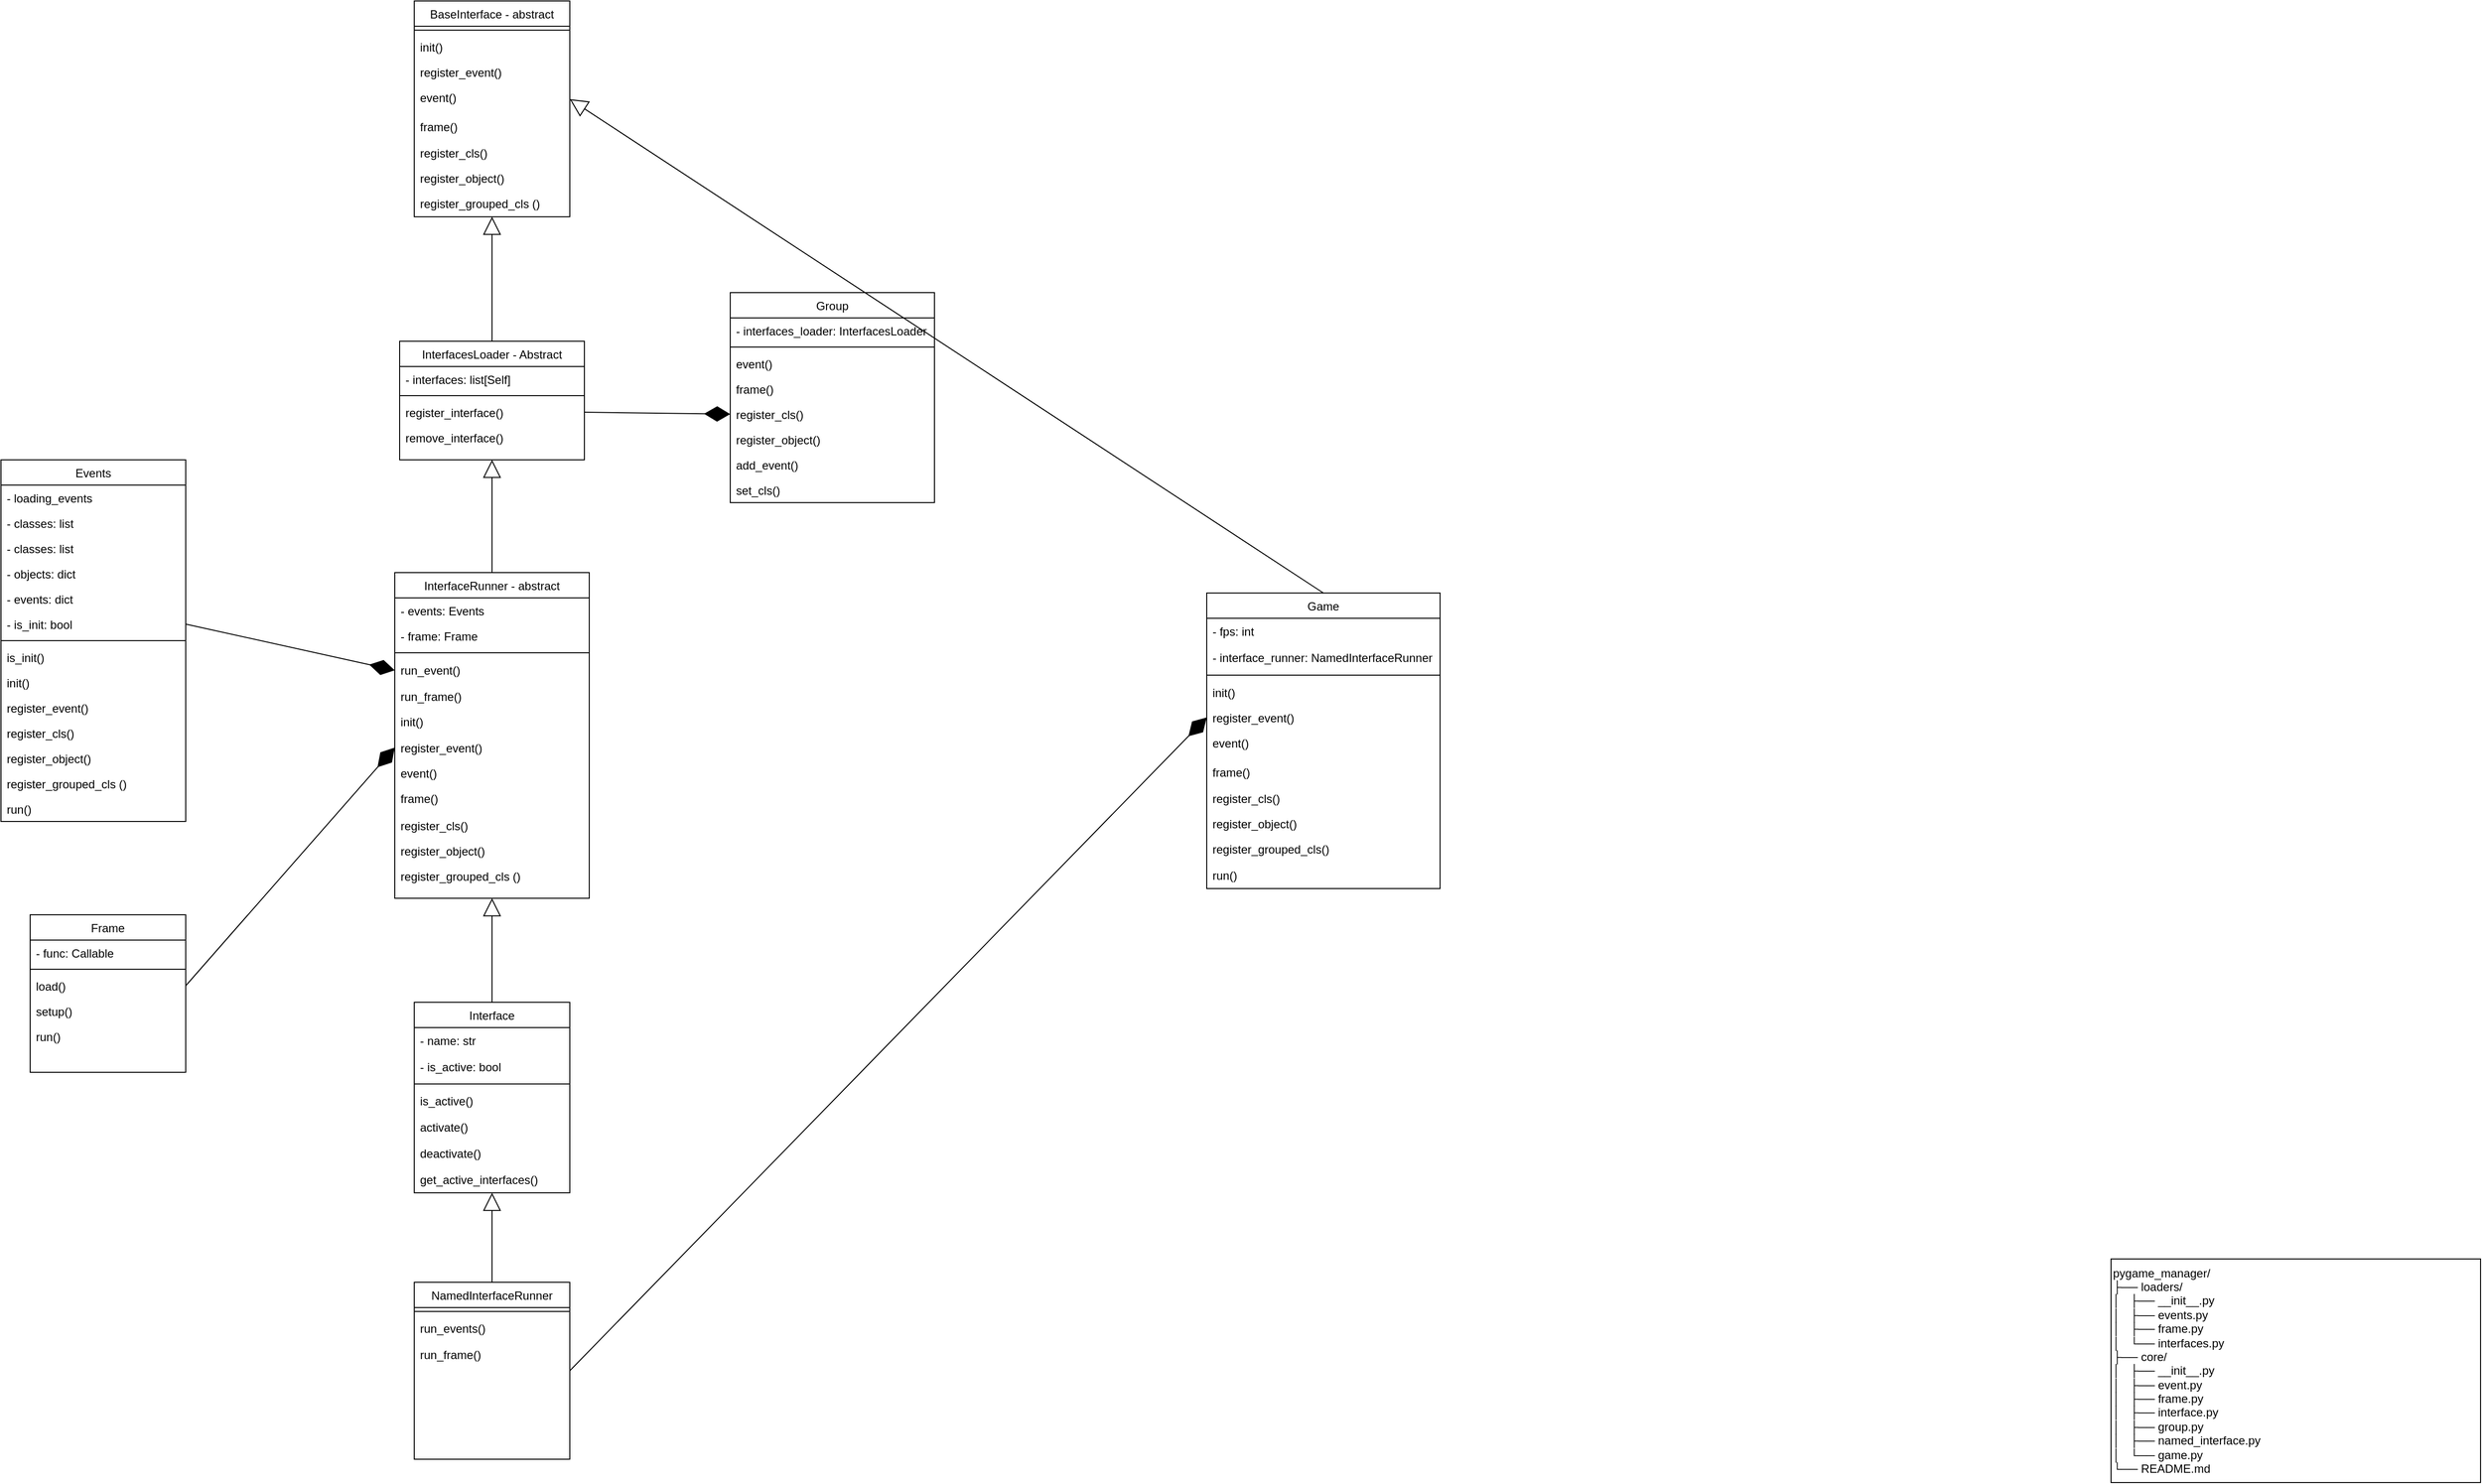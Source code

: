 <mxfile version="26.0.16">
  <diagram id="C5RBs43oDa-KdzZeNtuy" name="Page-1">
    <mxGraphModel dx="1222" dy="1951" grid="1" gridSize="10" guides="1" tooltips="1" connect="1" arrows="1" fold="1" page="1" pageScale="1" pageWidth="827" pageHeight="1169" math="0" shadow="0">
      <root>
        <mxCell id="WIyWlLk6GJQsqaUBKTNV-0" />
        <mxCell id="WIyWlLk6GJQsqaUBKTNV-1" parent="WIyWlLk6GJQsqaUBKTNV-0" />
        <mxCell id="MnHgNe1KUJ_qipHJh511-44" value="Game" style="swimlane;fontStyle=0;align=center;verticalAlign=top;childLayout=stackLayout;horizontal=1;startSize=26;horizontalStack=0;resizeParent=1;resizeLast=0;collapsible=1;marginBottom=0;rounded=0;shadow=0;strokeWidth=1;" parent="WIyWlLk6GJQsqaUBKTNV-1" vertex="1">
          <mxGeometry x="2270" y="409" width="240" height="304" as="geometry">
            <mxRectangle x="550" y="140" width="160" height="26" as="alternateBounds" />
          </mxGeometry>
        </mxCell>
        <mxCell id="MnHgNe1KUJ_qipHJh511-45" value="- fps: int" style="text;align=left;verticalAlign=top;spacingLeft=4;spacingRight=4;overflow=hidden;rotatable=0;points=[[0,0.5],[1,0.5]];portConstraint=eastwest;rounded=0;shadow=0;html=0;" parent="MnHgNe1KUJ_qipHJh511-44" vertex="1">
          <mxGeometry y="26" width="240" height="27" as="geometry" />
        </mxCell>
        <mxCell id="cccrhHWZmDAbZzbRYxrW-111" value="- interface_runner: NamedInterfaceRunner" style="text;align=left;verticalAlign=top;spacingLeft=4;spacingRight=4;overflow=hidden;rotatable=0;points=[[0,0.5],[1,0.5]];portConstraint=eastwest;rounded=0;shadow=0;html=0;" vertex="1" parent="MnHgNe1KUJ_qipHJh511-44">
          <mxGeometry y="53" width="240" height="27" as="geometry" />
        </mxCell>
        <mxCell id="MnHgNe1KUJ_qipHJh511-48" value="" style="line;html=1;strokeWidth=1;align=left;verticalAlign=middle;spacingTop=-1;spacingLeft=3;spacingRight=3;rotatable=0;labelPosition=right;points=[];portConstraint=eastwest;" parent="MnHgNe1KUJ_qipHJh511-44" vertex="1">
          <mxGeometry y="80" width="240" height="9" as="geometry" />
        </mxCell>
        <mxCell id="cccrhHWZmDAbZzbRYxrW-113" value="init()" style="text;align=left;verticalAlign=top;spacingLeft=4;spacingRight=4;overflow=hidden;rotatable=0;points=[[0,0.5],[1,0.5]];portConstraint=eastwest;" vertex="1" parent="MnHgNe1KUJ_qipHJh511-44">
          <mxGeometry y="89" width="240" height="26" as="geometry" />
        </mxCell>
        <mxCell id="cccrhHWZmDAbZzbRYxrW-114" value="register_event()" style="text;align=left;verticalAlign=top;spacingLeft=4;spacingRight=4;overflow=hidden;rotatable=0;points=[[0,0.5],[1,0.5]];portConstraint=eastwest;" vertex="1" parent="MnHgNe1KUJ_qipHJh511-44">
          <mxGeometry y="115" width="240" height="26" as="geometry" />
        </mxCell>
        <mxCell id="cccrhHWZmDAbZzbRYxrW-115" value="event()&#xa;" style="text;align=left;verticalAlign=top;spacingLeft=4;spacingRight=4;overflow=hidden;rotatable=0;points=[[0,0.5],[1,0.5]];portConstraint=eastwest;" vertex="1" parent="MnHgNe1KUJ_qipHJh511-44">
          <mxGeometry y="141" width="240" height="30" as="geometry" />
        </mxCell>
        <mxCell id="cccrhHWZmDAbZzbRYxrW-116" value="frame()&#xa;" style="text;align=left;verticalAlign=top;spacingLeft=4;spacingRight=4;overflow=hidden;rotatable=0;points=[[0,0.5],[1,0.5]];portConstraint=eastwest;" vertex="1" parent="MnHgNe1KUJ_qipHJh511-44">
          <mxGeometry y="171" width="240" height="27" as="geometry" />
        </mxCell>
        <mxCell id="cccrhHWZmDAbZzbRYxrW-117" value="register_cls()&#xa;" style="text;align=left;verticalAlign=top;spacingLeft=4;spacingRight=4;overflow=hidden;rotatable=0;points=[[0,0.5],[1,0.5]];portConstraint=eastwest;" vertex="1" parent="MnHgNe1KUJ_qipHJh511-44">
          <mxGeometry y="198" width="240" height="26" as="geometry" />
        </mxCell>
        <mxCell id="cccrhHWZmDAbZzbRYxrW-118" value="register_object()" style="text;align=left;verticalAlign=top;spacingLeft=4;spacingRight=4;overflow=hidden;rotatable=0;points=[[0,0.5],[1,0.5]];portConstraint=eastwest;" vertex="1" parent="MnHgNe1KUJ_qipHJh511-44">
          <mxGeometry y="224" width="240" height="26" as="geometry" />
        </mxCell>
        <mxCell id="cccrhHWZmDAbZzbRYxrW-119" value="register_grouped_cls()" style="text;align=left;verticalAlign=top;spacingLeft=4;spacingRight=4;overflow=hidden;rotatable=0;points=[[0,0.5],[1,0.5]];portConstraint=eastwest;" vertex="1" parent="MnHgNe1KUJ_qipHJh511-44">
          <mxGeometry y="250" width="240" height="27" as="geometry" />
        </mxCell>
        <mxCell id="MnHgNe1KUJ_qipHJh511-57" value="run()" style="text;align=left;verticalAlign=top;spacingLeft=4;spacingRight=4;overflow=hidden;rotatable=0;points=[[0,0.5],[1,0.5]];portConstraint=eastwest;rounded=0;shadow=0;html=0;" parent="MnHgNe1KUJ_qipHJh511-44" vertex="1">
          <mxGeometry y="277" width="240" height="27" as="geometry" />
        </mxCell>
        <mxCell id="MnHgNe1KUJ_qipHJh511-67" value="Group" style="swimlane;fontStyle=0;align=center;verticalAlign=top;childLayout=stackLayout;horizontal=1;startSize=26;horizontalStack=0;resizeParent=1;resizeLast=0;collapsible=1;marginBottom=0;rounded=0;shadow=0;strokeWidth=1;" parent="WIyWlLk6GJQsqaUBKTNV-1" vertex="1">
          <mxGeometry x="1780" y="100" width="210" height="216" as="geometry">
            <mxRectangle x="550" y="140" width="160" height="26" as="alternateBounds" />
          </mxGeometry>
        </mxCell>
        <mxCell id="cccrhHWZmDAbZzbRYxrW-123" value="- interfaces_loader: InterfacesLoader" style="text;align=left;verticalAlign=top;spacingLeft=4;spacingRight=4;overflow=hidden;rotatable=0;points=[[0,0.5],[1,0.5]];portConstraint=eastwest;" vertex="1" parent="MnHgNe1KUJ_qipHJh511-67">
          <mxGeometry y="26" width="210" height="26" as="geometry" />
        </mxCell>
        <mxCell id="MnHgNe1KUJ_qipHJh511-70" value="" style="line;html=1;strokeWidth=1;align=left;verticalAlign=middle;spacingTop=-1;spacingLeft=3;spacingRight=3;rotatable=0;labelPosition=right;points=[];portConstraint=eastwest;" parent="MnHgNe1KUJ_qipHJh511-67" vertex="1">
          <mxGeometry y="52" width="210" height="8" as="geometry" />
        </mxCell>
        <mxCell id="MnHgNe1KUJ_qipHJh511-75" value="event()" style="text;align=left;verticalAlign=top;spacingLeft=4;spacingRight=4;overflow=hidden;rotatable=0;points=[[0,0.5],[1,0.5]];portConstraint=eastwest;rounded=0;shadow=0;html=0;" parent="MnHgNe1KUJ_qipHJh511-67" vertex="1">
          <mxGeometry y="60" width="210" height="26" as="geometry" />
        </mxCell>
        <mxCell id="MnHgNe1KUJ_qipHJh511-136" value="frame()&#xa;" style="text;align=left;verticalAlign=top;spacingLeft=4;spacingRight=4;overflow=hidden;rotatable=0;points=[[0,0.5],[1,0.5]];portConstraint=eastwest;" parent="MnHgNe1KUJ_qipHJh511-67" vertex="1">
          <mxGeometry y="86" width="210" height="26" as="geometry" />
        </mxCell>
        <mxCell id="MnHgNe1KUJ_qipHJh511-137" value="register_cls()&#xa;" style="text;align=left;verticalAlign=top;spacingLeft=4;spacingRight=4;overflow=hidden;rotatable=0;points=[[0,0.5],[1,0.5]];portConstraint=eastwest;" parent="MnHgNe1KUJ_qipHJh511-67" vertex="1">
          <mxGeometry y="112" width="210" height="26" as="geometry" />
        </mxCell>
        <mxCell id="MnHgNe1KUJ_qipHJh511-138" value="register_object()" style="text;align=left;verticalAlign=top;spacingLeft=4;spacingRight=4;overflow=hidden;rotatable=0;points=[[0,0.5],[1,0.5]];portConstraint=eastwest;" parent="MnHgNe1KUJ_qipHJh511-67" vertex="1">
          <mxGeometry y="138" width="210" height="26" as="geometry" />
        </mxCell>
        <mxCell id="MnHgNe1KUJ_qipHJh511-73" value="add_event()" style="text;align=left;verticalAlign=top;spacingLeft=4;spacingRight=4;overflow=hidden;rotatable=0;points=[[0,0.5],[1,0.5]];portConstraint=eastwest;rounded=0;shadow=0;html=0;" parent="MnHgNe1KUJ_qipHJh511-67" vertex="1">
          <mxGeometry y="164" width="210" height="26" as="geometry" />
        </mxCell>
        <mxCell id="MnHgNe1KUJ_qipHJh511-140" value="set_cls()&#xa;" style="text;align=left;verticalAlign=top;spacingLeft=4;spacingRight=4;overflow=hidden;rotatable=0;points=[[0,0.5],[1,0.5]];portConstraint=eastwest;" parent="MnHgNe1KUJ_qipHJh511-67" vertex="1">
          <mxGeometry y="190" width="210" height="26" as="geometry" />
        </mxCell>
        <mxCell id="MnHgNe1KUJ_qipHJh511-77" value="Events" style="swimlane;fontStyle=0;align=center;verticalAlign=top;childLayout=stackLayout;horizontal=1;startSize=26;horizontalStack=0;resizeParent=1;resizeLast=0;collapsible=1;marginBottom=0;rounded=0;shadow=0;strokeWidth=1;" parent="WIyWlLk6GJQsqaUBKTNV-1" vertex="1">
          <mxGeometry x="1030" y="272" width="190" height="372" as="geometry">
            <mxRectangle x="550" y="140" width="160" height="26" as="alternateBounds" />
          </mxGeometry>
        </mxCell>
        <mxCell id="MnHgNe1KUJ_qipHJh511-78" value="- loading_events" style="text;align=left;verticalAlign=top;spacingLeft=4;spacingRight=4;overflow=hidden;rotatable=0;points=[[0,0.5],[1,0.5]];portConstraint=eastwest;rounded=0;shadow=0;html=0;" parent="MnHgNe1KUJ_qipHJh511-77" vertex="1">
          <mxGeometry y="26" width="190" height="26" as="geometry" />
        </mxCell>
        <mxCell id="MnHgNe1KUJ_qipHJh511-105" value="- classes: list" style="text;align=left;verticalAlign=top;spacingLeft=4;spacingRight=4;overflow=hidden;rotatable=0;points=[[0,0.5],[1,0.5]];portConstraint=eastwest;" parent="MnHgNe1KUJ_qipHJh511-77" vertex="1">
          <mxGeometry y="52" width="190" height="26" as="geometry" />
        </mxCell>
        <mxCell id="MnHgNe1KUJ_qipHJh511-79" value="- classes: list" style="text;align=left;verticalAlign=top;spacingLeft=4;spacingRight=4;overflow=hidden;rotatable=0;points=[[0,0.5],[1,0.5]];portConstraint=eastwest;" parent="MnHgNe1KUJ_qipHJh511-77" vertex="1">
          <mxGeometry y="78" width="190" height="26" as="geometry" />
        </mxCell>
        <mxCell id="MnHgNe1KUJ_qipHJh511-88" value="- objects: dict" style="text;align=left;verticalAlign=top;spacingLeft=4;spacingRight=4;overflow=hidden;rotatable=0;points=[[0,0.5],[1,0.5]];portConstraint=eastwest;" parent="MnHgNe1KUJ_qipHJh511-77" vertex="1">
          <mxGeometry y="104" width="190" height="26" as="geometry" />
        </mxCell>
        <mxCell id="MnHgNe1KUJ_qipHJh511-89" value="- events: dict" style="text;align=left;verticalAlign=top;spacingLeft=4;spacingRight=4;overflow=hidden;rotatable=0;points=[[0,0.5],[1,0.5]];portConstraint=eastwest;" parent="MnHgNe1KUJ_qipHJh511-77" vertex="1">
          <mxGeometry y="130" width="190" height="26" as="geometry" />
        </mxCell>
        <mxCell id="cccrhHWZmDAbZzbRYxrW-127" value="- is_init: bool" style="text;align=left;verticalAlign=top;spacingLeft=4;spacingRight=4;overflow=hidden;rotatable=0;points=[[0,0.5],[1,0.5]];portConstraint=eastwest;rounded=0;shadow=0;html=0;" vertex="1" parent="MnHgNe1KUJ_qipHJh511-77">
          <mxGeometry y="156" width="190" height="26" as="geometry" />
        </mxCell>
        <mxCell id="MnHgNe1KUJ_qipHJh511-80" value="" style="line;html=1;strokeWidth=1;align=left;verticalAlign=middle;spacingTop=-1;spacingLeft=3;spacingRight=3;rotatable=0;labelPosition=right;points=[];portConstraint=eastwest;" parent="MnHgNe1KUJ_qipHJh511-77" vertex="1">
          <mxGeometry y="182" width="190" height="8" as="geometry" />
        </mxCell>
        <mxCell id="cccrhHWZmDAbZzbRYxrW-128" value="is_init()" style="text;align=left;verticalAlign=top;spacingLeft=4;spacingRight=4;overflow=hidden;rotatable=0;points=[[0,0.5],[1,0.5]];portConstraint=eastwest;rounded=0;shadow=0;html=0;" vertex="1" parent="MnHgNe1KUJ_qipHJh511-77">
          <mxGeometry y="190" width="190" height="26" as="geometry" />
        </mxCell>
        <mxCell id="MnHgNe1KUJ_qipHJh511-81" value="init()" style="text;align=left;verticalAlign=top;spacingLeft=4;spacingRight=4;overflow=hidden;rotatable=0;points=[[0,0.5],[1,0.5]];portConstraint=eastwest;rounded=0;shadow=0;html=0;" parent="MnHgNe1KUJ_qipHJh511-77" vertex="1">
          <mxGeometry y="216" width="190" height="26" as="geometry" />
        </mxCell>
        <mxCell id="MnHgNe1KUJ_qipHJh511-90" value="register_event()" style="text;align=left;verticalAlign=top;spacingLeft=4;spacingRight=4;overflow=hidden;rotatable=0;points=[[0,0.5],[1,0.5]];portConstraint=eastwest;rounded=0;shadow=0;html=0;" parent="MnHgNe1KUJ_qipHJh511-77" vertex="1">
          <mxGeometry y="242" width="190" height="26" as="geometry" />
        </mxCell>
        <mxCell id="MnHgNe1KUJ_qipHJh511-93" value="register_cls()" style="text;align=left;verticalAlign=top;spacingLeft=4;spacingRight=4;overflow=hidden;rotatable=0;points=[[0,0.5],[1,0.5]];portConstraint=eastwest;rounded=0;shadow=0;html=0;" parent="MnHgNe1KUJ_qipHJh511-77" vertex="1">
          <mxGeometry y="268" width="190" height="26" as="geometry" />
        </mxCell>
        <mxCell id="MnHgNe1KUJ_qipHJh511-94" value="register_object()" style="text;align=left;verticalAlign=top;spacingLeft=4;spacingRight=4;overflow=hidden;rotatable=0;points=[[0,0.5],[1,0.5]];portConstraint=eastwest;rounded=0;shadow=0;html=0;" parent="MnHgNe1KUJ_qipHJh511-77" vertex="1">
          <mxGeometry y="294" width="190" height="26" as="geometry" />
        </mxCell>
        <mxCell id="cccrhHWZmDAbZzbRYxrW-153" value="register_grouped_cls ()" style="text;align=left;verticalAlign=top;spacingLeft=4;spacingRight=4;overflow=hidden;rotatable=0;points=[[0,0.5],[1,0.5]];portConstraint=eastwest;rounded=0;shadow=0;html=0;" vertex="1" parent="MnHgNe1KUJ_qipHJh511-77">
          <mxGeometry y="320" width="190" height="26" as="geometry" />
        </mxCell>
        <mxCell id="MnHgNe1KUJ_qipHJh511-95" value="run()" style="text;align=left;verticalAlign=top;spacingLeft=4;spacingRight=4;overflow=hidden;rotatable=0;points=[[0,0.5],[1,0.5]];portConstraint=eastwest;rounded=0;shadow=0;html=0;" parent="MnHgNe1KUJ_qipHJh511-77" vertex="1">
          <mxGeometry y="346" width="190" height="26" as="geometry" />
        </mxCell>
        <mxCell id="MnHgNe1KUJ_qipHJh511-96" value="InterfacesLoader - Abstract" style="swimlane;fontStyle=0;align=center;verticalAlign=top;childLayout=stackLayout;horizontal=1;startSize=26;horizontalStack=0;resizeParent=1;resizeLast=0;collapsible=1;marginBottom=0;rounded=0;shadow=0;strokeWidth=1;" parent="WIyWlLk6GJQsqaUBKTNV-1" vertex="1">
          <mxGeometry x="1440" y="150" width="190" height="122" as="geometry">
            <mxRectangle x="550" y="140" width="160" height="26" as="alternateBounds" />
          </mxGeometry>
        </mxCell>
        <mxCell id="cccrhHWZmDAbZzbRYxrW-105" value="- interfaces: list[Self]" style="text;align=left;verticalAlign=top;spacingLeft=4;spacingRight=4;overflow=hidden;rotatable=0;points=[[0,0.5],[1,0.5]];portConstraint=eastwest;rounded=0;shadow=0;html=0;" vertex="1" parent="MnHgNe1KUJ_qipHJh511-96">
          <mxGeometry y="26" width="190" height="26" as="geometry" />
        </mxCell>
        <mxCell id="MnHgNe1KUJ_qipHJh511-99" value="" style="line;html=1;strokeWidth=1;align=left;verticalAlign=middle;spacingTop=-1;spacingLeft=3;spacingRight=3;rotatable=0;labelPosition=right;points=[];portConstraint=eastwest;" parent="MnHgNe1KUJ_qipHJh511-96" vertex="1">
          <mxGeometry y="52" width="190" height="8" as="geometry" />
        </mxCell>
        <mxCell id="MnHgNe1KUJ_qipHJh511-100" value="register_interface()" style="text;align=left;verticalAlign=top;spacingLeft=4;spacingRight=4;overflow=hidden;rotatable=0;points=[[0,0.5],[1,0.5]];portConstraint=eastwest;rounded=0;shadow=0;html=0;" parent="MnHgNe1KUJ_qipHJh511-96" vertex="1">
          <mxGeometry y="60" width="190" height="26" as="geometry" />
        </mxCell>
        <mxCell id="MnHgNe1KUJ_qipHJh511-133" value="remove_interface()" style="text;align=left;verticalAlign=top;spacingLeft=4;spacingRight=4;overflow=hidden;rotatable=0;points=[[0,0.5],[1,0.5]];portConstraint=eastwest;rounded=0;shadow=0;html=0;" parent="MnHgNe1KUJ_qipHJh511-96" vertex="1">
          <mxGeometry y="86" width="190" height="24" as="geometry" />
        </mxCell>
        <mxCell id="MnHgNe1KUJ_qipHJh511-142" value="Frame" style="swimlane;fontStyle=0;align=center;verticalAlign=top;childLayout=stackLayout;horizontal=1;startSize=26;horizontalStack=0;resizeParent=1;resizeLast=0;collapsible=1;marginBottom=0;rounded=0;shadow=0;strokeWidth=1;" parent="WIyWlLk6GJQsqaUBKTNV-1" vertex="1">
          <mxGeometry x="1060" y="740" width="160" height="162" as="geometry">
            <mxRectangle x="550" y="140" width="160" height="26" as="alternateBounds" />
          </mxGeometry>
        </mxCell>
        <mxCell id="MnHgNe1KUJ_qipHJh511-153" value="- func: Callable" style="text;align=left;verticalAlign=top;spacingLeft=4;spacingRight=4;overflow=hidden;rotatable=0;points=[[0,0.5],[1,0.5]];portConstraint=eastwest;" parent="MnHgNe1KUJ_qipHJh511-142" vertex="1">
          <mxGeometry y="26" width="160" height="26" as="geometry" />
        </mxCell>
        <mxCell id="MnHgNe1KUJ_qipHJh511-143" value="" style="line;html=1;strokeWidth=1;align=left;verticalAlign=middle;spacingTop=-1;spacingLeft=3;spacingRight=3;rotatable=0;labelPosition=right;points=[];portConstraint=eastwest;" parent="MnHgNe1KUJ_qipHJh511-142" vertex="1">
          <mxGeometry y="52" width="160" height="8" as="geometry" />
        </mxCell>
        <mxCell id="MnHgNe1KUJ_qipHJh511-154" value="load()" style="text;align=left;verticalAlign=top;spacingLeft=4;spacingRight=4;overflow=hidden;rotatable=0;points=[[0,0.5],[1,0.5]];portConstraint=eastwest;" parent="MnHgNe1KUJ_qipHJh511-142" vertex="1">
          <mxGeometry y="60" width="160" height="26" as="geometry" />
        </mxCell>
        <mxCell id="MnHgNe1KUJ_qipHJh511-183" value="setup()" style="text;align=left;verticalAlign=top;spacingLeft=4;spacingRight=4;overflow=hidden;rotatable=0;points=[[0,0.5],[1,0.5]];portConstraint=eastwest;" parent="MnHgNe1KUJ_qipHJh511-142" vertex="1">
          <mxGeometry y="86" width="160" height="26" as="geometry" />
        </mxCell>
        <mxCell id="MnHgNe1KUJ_qipHJh511-180" value="run()" style="text;align=left;verticalAlign=top;spacingLeft=4;spacingRight=4;overflow=hidden;rotatable=0;points=[[0,0.5],[1,0.5]];portConstraint=eastwest;" parent="MnHgNe1KUJ_qipHJh511-142" vertex="1">
          <mxGeometry y="112" width="160" height="24" as="geometry" />
        </mxCell>
        <mxCell id="MnHgNe1KUJ_qipHJh511-186" value="&lt;div&gt;pygame_manager/&lt;/div&gt;&lt;div&gt;├── loaders/&lt;/div&gt;&lt;div&gt;│&amp;nbsp; &amp;nbsp;├── __init__.py&lt;/div&gt;&lt;div&gt;│&amp;nbsp; &amp;nbsp;├── events.py&lt;/div&gt;&lt;div&gt;│&amp;nbsp; &amp;nbsp;&lt;span style=&quot;background-color: initial;&quot;&gt;├&lt;/span&gt;&lt;span style=&quot;background-color: initial;&quot;&gt;── frame.py&lt;/span&gt;&lt;/div&gt;&lt;div&gt;│&amp;nbsp; &amp;nbsp;└── interfaces.py&lt;/div&gt;&lt;div&gt;├── core/&lt;/div&gt;&lt;div&gt;│&amp;nbsp; &amp;nbsp;&lt;span style=&quot;background-color: initial;&quot;&gt;├&lt;/span&gt;&lt;span style=&quot;background-color: initial;&quot;&gt;── __init__.py&lt;/span&gt;&lt;/div&gt;&lt;div&gt;│&amp;nbsp; &amp;nbsp;├── event.py&lt;/div&gt;&lt;div&gt;│&amp;nbsp; &amp;nbsp;├── frame.py&lt;/div&gt;&lt;div&gt;│&amp;nbsp; &amp;nbsp;&lt;span style=&quot;background-color: initial;&quot;&gt;├&lt;/span&gt;&lt;span style=&quot;background-color: initial;&quot;&gt;── interface.py&lt;/span&gt;&lt;/div&gt;&lt;div&gt;│&amp;nbsp; &amp;nbsp;&lt;span style=&quot;background-color: initial;&quot;&gt;├&lt;/span&gt;&lt;span style=&quot;background-color: initial;&quot;&gt;──&amp;nbsp;group.py&lt;/span&gt;&lt;/div&gt;&lt;div&gt;│&amp;nbsp; &amp;nbsp;&lt;span style=&quot;background-color: initial;&quot;&gt;├&lt;/span&gt;&lt;span style=&quot;background-color: initial;&quot;&gt;── named_interface.py&lt;/span&gt;&lt;span style=&quot;background-color: initial;&quot;&gt;&lt;/span&gt;&lt;/div&gt;&lt;div&gt;│&amp;nbsp; &amp;nbsp;└──&amp;nbsp;&lt;span style=&quot;background-color: initial;&quot;&gt;game.py&lt;/span&gt;&lt;/div&gt;&lt;div&gt;└── README.md&lt;/div&gt;" style="whiteSpace=wrap;html=1;align=left;" parent="WIyWlLk6GJQsqaUBKTNV-1" vertex="1">
          <mxGeometry x="3200" y="1094" width="380" height="230" as="geometry" />
        </mxCell>
        <mxCell id="cccrhHWZmDAbZzbRYxrW-0" value="BaseInterface - abstract" style="swimlane;fontStyle=0;align=center;verticalAlign=top;childLayout=stackLayout;horizontal=1;startSize=26;horizontalStack=0;resizeParent=1;resizeLast=0;collapsible=1;marginBottom=0;rounded=0;shadow=0;strokeWidth=1;" vertex="1" parent="WIyWlLk6GJQsqaUBKTNV-1">
          <mxGeometry x="1455" y="-200" width="160" height="222" as="geometry">
            <mxRectangle x="550" y="140" width="160" height="26" as="alternateBounds" />
          </mxGeometry>
        </mxCell>
        <mxCell id="cccrhHWZmDAbZzbRYxrW-3" value="" style="line;html=1;strokeWidth=1;align=left;verticalAlign=middle;spacingTop=-1;spacingLeft=3;spacingRight=3;rotatable=0;labelPosition=right;points=[];portConstraint=eastwest;" vertex="1" parent="cccrhHWZmDAbZzbRYxrW-0">
          <mxGeometry y="26" width="160" height="8" as="geometry" />
        </mxCell>
        <mxCell id="cccrhHWZmDAbZzbRYxrW-4" value="init()" style="text;align=left;verticalAlign=top;spacingLeft=4;spacingRight=4;overflow=hidden;rotatable=0;points=[[0,0.5],[1,0.5]];portConstraint=eastwest;" vertex="1" parent="cccrhHWZmDAbZzbRYxrW-0">
          <mxGeometry y="34" width="160" height="26" as="geometry" />
        </mxCell>
        <mxCell id="cccrhHWZmDAbZzbRYxrW-5" value="register_event()" style="text;align=left;verticalAlign=top;spacingLeft=4;spacingRight=4;overflow=hidden;rotatable=0;points=[[0,0.5],[1,0.5]];portConstraint=eastwest;" vertex="1" parent="cccrhHWZmDAbZzbRYxrW-0">
          <mxGeometry y="60" width="160" height="26" as="geometry" />
        </mxCell>
        <mxCell id="cccrhHWZmDAbZzbRYxrW-6" value="event()&#xa;" style="text;align=left;verticalAlign=top;spacingLeft=4;spacingRight=4;overflow=hidden;rotatable=0;points=[[0,0.5],[1,0.5]];portConstraint=eastwest;" vertex="1" parent="cccrhHWZmDAbZzbRYxrW-0">
          <mxGeometry y="86" width="160" height="30" as="geometry" />
        </mxCell>
        <mxCell id="cccrhHWZmDAbZzbRYxrW-40" value="frame()&#xa;" style="text;align=left;verticalAlign=top;spacingLeft=4;spacingRight=4;overflow=hidden;rotatable=0;points=[[0,0.5],[1,0.5]];portConstraint=eastwest;" vertex="1" parent="cccrhHWZmDAbZzbRYxrW-0">
          <mxGeometry y="116" width="160" height="27" as="geometry" />
        </mxCell>
        <mxCell id="cccrhHWZmDAbZzbRYxrW-7" value="register_cls()&#xa;" style="text;align=left;verticalAlign=top;spacingLeft=4;spacingRight=4;overflow=hidden;rotatable=0;points=[[0,0.5],[1,0.5]];portConstraint=eastwest;" vertex="1" parent="cccrhHWZmDAbZzbRYxrW-0">
          <mxGeometry y="143" width="160" height="26" as="geometry" />
        </mxCell>
        <mxCell id="cccrhHWZmDAbZzbRYxrW-8" value="register_object()" style="text;align=left;verticalAlign=top;spacingLeft=4;spacingRight=4;overflow=hidden;rotatable=0;points=[[0,0.5],[1,0.5]];portConstraint=eastwest;" vertex="1" parent="cccrhHWZmDAbZzbRYxrW-0">
          <mxGeometry y="169" width="160" height="26" as="geometry" />
        </mxCell>
        <mxCell id="cccrhHWZmDAbZzbRYxrW-154" value="register_grouped_cls ()" style="text;align=left;verticalAlign=top;spacingLeft=4;spacingRight=4;overflow=hidden;rotatable=0;points=[[0,0.5],[1,0.5]];portConstraint=eastwest;rounded=0;shadow=0;html=0;" vertex="1" parent="cccrhHWZmDAbZzbRYxrW-0">
          <mxGeometry y="195" width="160" height="26" as="geometry" />
        </mxCell>
        <mxCell id="cccrhHWZmDAbZzbRYxrW-26" value="Interface" style="swimlane;fontStyle=0;align=center;verticalAlign=top;childLayout=stackLayout;horizontal=1;startSize=26;horizontalStack=0;resizeParent=1;resizeLast=0;collapsible=1;marginBottom=0;rounded=0;shadow=0;strokeWidth=1;" vertex="1" parent="WIyWlLk6GJQsqaUBKTNV-1">
          <mxGeometry x="1455" y="830" width="160" height="196" as="geometry">
            <mxRectangle x="550" y="140" width="160" height="26" as="alternateBounds" />
          </mxGeometry>
        </mxCell>
        <mxCell id="cccrhHWZmDAbZzbRYxrW-27" value="- name: str" style="text;align=left;verticalAlign=top;spacingLeft=4;spacingRight=4;overflow=hidden;rotatable=0;points=[[0,0.5],[1,0.5]];portConstraint=eastwest;rounded=0;shadow=0;html=0;" vertex="1" parent="cccrhHWZmDAbZzbRYxrW-26">
          <mxGeometry y="26" width="160" height="27" as="geometry" />
        </mxCell>
        <mxCell id="cccrhHWZmDAbZzbRYxrW-28" value="- is_active: bool" style="text;align=left;verticalAlign=top;spacingLeft=4;spacingRight=4;overflow=hidden;rotatable=0;points=[[0,0.5],[1,0.5]];portConstraint=eastwest;rounded=0;shadow=0;html=0;" vertex="1" parent="cccrhHWZmDAbZzbRYxrW-26">
          <mxGeometry y="53" width="160" height="27" as="geometry" />
        </mxCell>
        <mxCell id="cccrhHWZmDAbZzbRYxrW-29" value="" style="line;html=1;strokeWidth=1;align=left;verticalAlign=middle;spacingTop=-1;spacingLeft=3;spacingRight=3;rotatable=0;labelPosition=right;points=[];portConstraint=eastwest;" vertex="1" parent="cccrhHWZmDAbZzbRYxrW-26">
          <mxGeometry y="80" width="160" height="8" as="geometry" />
        </mxCell>
        <mxCell id="cccrhHWZmDAbZzbRYxrW-30" value="is_active()" style="text;align=left;verticalAlign=top;spacingLeft=4;spacingRight=4;overflow=hidden;rotatable=0;points=[[0,0.5],[1,0.5]];portConstraint=eastwest;rounded=0;shadow=0;html=0;" vertex="1" parent="cccrhHWZmDAbZzbRYxrW-26">
          <mxGeometry y="88" width="160" height="27" as="geometry" />
        </mxCell>
        <mxCell id="cccrhHWZmDAbZzbRYxrW-31" value="activate()" style="text;align=left;verticalAlign=top;spacingLeft=4;spacingRight=4;overflow=hidden;rotatable=0;points=[[0,0.5],[1,0.5]];portConstraint=eastwest;rounded=0;shadow=0;html=0;" vertex="1" parent="cccrhHWZmDAbZzbRYxrW-26">
          <mxGeometry y="115" width="160" height="27" as="geometry" />
        </mxCell>
        <mxCell id="cccrhHWZmDAbZzbRYxrW-32" value="deactivate()" style="text;align=left;verticalAlign=top;spacingLeft=4;spacingRight=4;overflow=hidden;rotatable=0;points=[[0,0.5],[1,0.5]];portConstraint=eastwest;rounded=0;shadow=0;html=0;" vertex="1" parent="cccrhHWZmDAbZzbRYxrW-26">
          <mxGeometry y="142" width="160" height="27" as="geometry" />
        </mxCell>
        <mxCell id="cccrhHWZmDAbZzbRYxrW-151" value="get_active_interfaces()" style="text;align=left;verticalAlign=top;spacingLeft=4;spacingRight=4;overflow=hidden;rotatable=0;points=[[0,0.5],[1,0.5]];portConstraint=eastwest;rounded=0;shadow=0;html=0;" vertex="1" parent="cccrhHWZmDAbZzbRYxrW-26">
          <mxGeometry y="169" width="160" height="27" as="geometry" />
        </mxCell>
        <mxCell id="cccrhHWZmDAbZzbRYxrW-39" value="" style="endArrow=block;endSize=16;endFill=0;html=1;rounded=0;entryX=0.5;entryY=1;entryDx=0;entryDy=0;exitX=0.5;exitY=0;exitDx=0;exitDy=0;" edge="1" parent="WIyWlLk6GJQsqaUBKTNV-1" source="MnHgNe1KUJ_qipHJh511-96" target="cccrhHWZmDAbZzbRYxrW-0">
          <mxGeometry width="160" relative="1" as="geometry">
            <mxPoint x="1545" y="-190" as="sourcePoint" />
            <mxPoint x="1702" y="-310" as="targetPoint" />
          </mxGeometry>
        </mxCell>
        <mxCell id="cccrhHWZmDAbZzbRYxrW-93" value="InterfaceRunner - abstract" style="swimlane;fontStyle=0;align=center;verticalAlign=top;childLayout=stackLayout;horizontal=1;startSize=26;horizontalStack=0;resizeParent=1;resizeLast=0;collapsible=1;marginBottom=0;rounded=0;shadow=0;strokeWidth=1;" vertex="1" parent="WIyWlLk6GJQsqaUBKTNV-1">
          <mxGeometry x="1435" y="388" width="200" height="335" as="geometry">
            <mxRectangle x="550" y="140" width="160" height="26" as="alternateBounds" />
          </mxGeometry>
        </mxCell>
        <mxCell id="cccrhHWZmDAbZzbRYxrW-95" value="- events: Events" style="text;align=left;verticalAlign=top;spacingLeft=4;spacingRight=4;overflow=hidden;rotatable=0;points=[[0,0.5],[1,0.5]];portConstraint=eastwest;" vertex="1" parent="cccrhHWZmDAbZzbRYxrW-93">
          <mxGeometry y="26" width="200" height="26" as="geometry" />
        </mxCell>
        <mxCell id="cccrhHWZmDAbZzbRYxrW-94" value="- frame: Frame" style="text;align=left;verticalAlign=top;spacingLeft=4;spacingRight=4;overflow=hidden;rotatable=0;points=[[0,0.5],[1,0.5]];portConstraint=eastwest;" vertex="1" parent="cccrhHWZmDAbZzbRYxrW-93">
          <mxGeometry y="52" width="200" height="26" as="geometry" />
        </mxCell>
        <mxCell id="cccrhHWZmDAbZzbRYxrW-96" value="" style="line;html=1;strokeWidth=1;align=left;verticalAlign=middle;spacingTop=-1;spacingLeft=3;spacingRight=3;rotatable=0;labelPosition=right;points=[];portConstraint=eastwest;" vertex="1" parent="cccrhHWZmDAbZzbRYxrW-93">
          <mxGeometry y="78" width="200" height="9" as="geometry" />
        </mxCell>
        <mxCell id="cccrhHWZmDAbZzbRYxrW-97" value="run_event()" style="text;align=left;verticalAlign=top;spacingLeft=4;spacingRight=4;overflow=hidden;rotatable=0;points=[[0,0.5],[1,0.5]];portConstraint=eastwest;rounded=0;shadow=0;html=0;" vertex="1" parent="cccrhHWZmDAbZzbRYxrW-93">
          <mxGeometry y="87" width="200" height="27" as="geometry" />
        </mxCell>
        <mxCell id="cccrhHWZmDAbZzbRYxrW-98" value="run_frame()" style="text;align=left;verticalAlign=top;spacingLeft=4;spacingRight=4;overflow=hidden;rotatable=0;points=[[0,0.5],[1,0.5]];portConstraint=eastwest;" vertex="1" parent="cccrhHWZmDAbZzbRYxrW-93">
          <mxGeometry y="114" width="200" height="26" as="geometry" />
        </mxCell>
        <mxCell id="cccrhHWZmDAbZzbRYxrW-100" value="init()" style="text;align=left;verticalAlign=top;spacingLeft=4;spacingRight=4;overflow=hidden;rotatable=0;points=[[0,0.5],[1,0.5]];portConstraint=eastwest;rounded=0;shadow=0;html=0;" vertex="1" parent="cccrhHWZmDAbZzbRYxrW-93">
          <mxGeometry y="140" width="200" height="27" as="geometry" />
        </mxCell>
        <mxCell id="cccrhHWZmDAbZzbRYxrW-101" value="register_event()" style="text;align=left;verticalAlign=top;spacingLeft=4;spacingRight=4;overflow=hidden;rotatable=0;points=[[0,0.5],[1,0.5]];portConstraint=eastwest;rounded=0;shadow=0;html=0;" vertex="1" parent="cccrhHWZmDAbZzbRYxrW-93">
          <mxGeometry y="167" width="200" height="26" as="geometry" />
        </mxCell>
        <mxCell id="cccrhHWZmDAbZzbRYxrW-99" value="event()" style="text;align=left;verticalAlign=top;spacingLeft=4;spacingRight=4;overflow=hidden;rotatable=0;points=[[0,0.5],[1,0.5]];portConstraint=eastwest;rounded=0;shadow=0;html=0;" vertex="1" parent="cccrhHWZmDAbZzbRYxrW-93">
          <mxGeometry y="193" width="200" height="26" as="geometry" />
        </mxCell>
        <mxCell id="cccrhHWZmDAbZzbRYxrW-104" value="frame()" style="text;align=left;verticalAlign=top;spacingLeft=4;spacingRight=4;overflow=hidden;rotatable=0;points=[[0,0.5],[1,0.5]];portConstraint=eastwest;" vertex="1" parent="cccrhHWZmDAbZzbRYxrW-93">
          <mxGeometry y="219" width="200" height="28" as="geometry" />
        </mxCell>
        <mxCell id="cccrhHWZmDAbZzbRYxrW-102" value="register_cls()&#xa;" style="text;align=left;verticalAlign=top;spacingLeft=4;spacingRight=4;overflow=hidden;rotatable=0;points=[[0,0.5],[1,0.5]];portConstraint=eastwest;" vertex="1" parent="cccrhHWZmDAbZzbRYxrW-93">
          <mxGeometry y="247" width="200" height="26" as="geometry" />
        </mxCell>
        <mxCell id="cccrhHWZmDAbZzbRYxrW-103" value="register_object()" style="text;align=left;verticalAlign=top;spacingLeft=4;spacingRight=4;overflow=hidden;rotatable=0;points=[[0,0.5],[1,0.5]];portConstraint=eastwest;" vertex="1" parent="cccrhHWZmDAbZzbRYxrW-93">
          <mxGeometry y="273" width="200" height="26" as="geometry" />
        </mxCell>
        <mxCell id="cccrhHWZmDAbZzbRYxrW-155" value="register_grouped_cls ()" style="text;align=left;verticalAlign=top;spacingLeft=4;spacingRight=4;overflow=hidden;rotatable=0;points=[[0,0.5],[1,0.5]];portConstraint=eastwest;rounded=0;shadow=0;html=0;" vertex="1" parent="cccrhHWZmDAbZzbRYxrW-93">
          <mxGeometry y="299" width="200" height="36" as="geometry" />
        </mxCell>
        <mxCell id="cccrhHWZmDAbZzbRYxrW-108" value="" style="endArrow=block;endSize=16;endFill=0;html=1;rounded=0;exitX=0.5;exitY=0;exitDx=0;exitDy=0;entryX=0.5;entryY=1;entryDx=0;entryDy=0;" edge="1" parent="WIyWlLk6GJQsqaUBKTNV-1" source="cccrhHWZmDAbZzbRYxrW-93" target="MnHgNe1KUJ_qipHJh511-96">
          <mxGeometry width="160" relative="1" as="geometry">
            <mxPoint x="1545" y="160" as="sourcePoint" />
            <mxPoint x="1535" y="290" as="targetPoint" />
          </mxGeometry>
        </mxCell>
        <mxCell id="cccrhHWZmDAbZzbRYxrW-110" value="" style="endArrow=block;endSize=16;endFill=0;html=1;rounded=0;exitX=0.5;exitY=0;exitDx=0;exitDy=0;entryX=0.5;entryY=1;entryDx=0;entryDy=0;" edge="1" parent="WIyWlLk6GJQsqaUBKTNV-1" source="cccrhHWZmDAbZzbRYxrW-26" target="cccrhHWZmDAbZzbRYxrW-93">
          <mxGeometry width="160" relative="1" as="geometry">
            <mxPoint x="1750" y="766" as="sourcePoint" />
            <mxPoint x="1750" y="650" as="targetPoint" />
          </mxGeometry>
        </mxCell>
        <mxCell id="cccrhHWZmDAbZzbRYxrW-112" value="" style="endArrow=block;endSize=16;endFill=0;html=1;rounded=0;entryX=1;entryY=0.5;entryDx=0;entryDy=0;exitX=0.5;exitY=0;exitDx=0;exitDy=0;" edge="1" parent="WIyWlLk6GJQsqaUBKTNV-1" source="MnHgNe1KUJ_qipHJh511-44" target="cccrhHWZmDAbZzbRYxrW-6">
          <mxGeometry width="160" relative="1" as="geometry">
            <mxPoint x="2000" y="324" as="sourcePoint" />
            <mxPoint x="2000" y="196" as="targetPoint" />
          </mxGeometry>
        </mxCell>
        <mxCell id="cccrhHWZmDAbZzbRYxrW-121" value="" style="endArrow=diamondThin;endFill=1;endSize=24;html=1;rounded=0;exitX=1;exitY=0.5;exitDx=0;exitDy=0;entryX=0;entryY=0.5;entryDx=0;entryDy=0;" edge="1" parent="WIyWlLk6GJQsqaUBKTNV-1" source="cccrhHWZmDAbZzbRYxrW-141" target="cccrhHWZmDAbZzbRYxrW-114">
          <mxGeometry width="160" relative="1" as="geometry">
            <mxPoint x="1740" y="560" as="sourcePoint" />
            <mxPoint x="1740" y="670" as="targetPoint" />
          </mxGeometry>
        </mxCell>
        <mxCell id="cccrhHWZmDAbZzbRYxrW-122" value="" style="endArrow=diamondThin;endFill=1;endSize=24;html=1;rounded=0;exitX=1;exitY=0.5;exitDx=0;exitDy=0;entryX=0;entryY=0.5;entryDx=0;entryDy=0;" edge="1" parent="WIyWlLk6GJQsqaUBKTNV-1" source="MnHgNe1KUJ_qipHJh511-100" target="MnHgNe1KUJ_qipHJh511-137">
          <mxGeometry width="160" relative="1" as="geometry">
            <mxPoint x="1645" y="578" as="sourcePoint" />
            <mxPoint x="1910" y="446" as="targetPoint" />
          </mxGeometry>
        </mxCell>
        <mxCell id="cccrhHWZmDAbZzbRYxrW-124" value="" style="endArrow=diamondThin;endFill=1;endSize=24;html=1;rounded=0;exitX=1;exitY=0.5;exitDx=0;exitDy=0;entryX=0;entryY=0.5;entryDx=0;entryDy=0;" edge="1" parent="WIyWlLk6GJQsqaUBKTNV-1" source="cccrhHWZmDAbZzbRYxrW-127" target="cccrhHWZmDAbZzbRYxrW-97">
          <mxGeometry width="160" relative="1" as="geometry">
            <mxPoint x="1215" y="422" as="sourcePoint" />
            <mxPoint x="1455" y="362" as="targetPoint" />
          </mxGeometry>
        </mxCell>
        <mxCell id="cccrhHWZmDAbZzbRYxrW-125" value="" style="endArrow=diamondThin;endFill=1;endSize=24;html=1;rounded=0;exitX=1;exitY=0.5;exitDx=0;exitDy=0;entryX=0;entryY=0.5;entryDx=0;entryDy=0;" edge="1" parent="WIyWlLk6GJQsqaUBKTNV-1" source="MnHgNe1KUJ_qipHJh511-154" target="cccrhHWZmDAbZzbRYxrW-101">
          <mxGeometry width="160" relative="1" as="geometry">
            <mxPoint x="1250" y="780" as="sourcePoint" />
            <mxPoint x="1400" y="782" as="targetPoint" />
          </mxGeometry>
        </mxCell>
        <mxCell id="cccrhHWZmDAbZzbRYxrW-141" value="NamedInterfaceRunner" style="swimlane;fontStyle=0;align=center;verticalAlign=top;childLayout=stackLayout;horizontal=1;startSize=26;horizontalStack=0;resizeParent=1;resizeLast=0;collapsible=1;marginBottom=0;rounded=0;shadow=0;strokeWidth=1;" vertex="1" parent="WIyWlLk6GJQsqaUBKTNV-1">
          <mxGeometry x="1455" y="1118" width="160" height="182" as="geometry">
            <mxRectangle x="550" y="140" width="160" height="26" as="alternateBounds" />
          </mxGeometry>
        </mxCell>
        <mxCell id="cccrhHWZmDAbZzbRYxrW-144" value="" style="line;html=1;strokeWidth=1;align=left;verticalAlign=middle;spacingTop=-1;spacingLeft=3;spacingRight=3;rotatable=0;labelPosition=right;points=[];portConstraint=eastwest;" vertex="1" parent="cccrhHWZmDAbZzbRYxrW-141">
          <mxGeometry y="26" width="160" height="8" as="geometry" />
        </mxCell>
        <mxCell id="cccrhHWZmDAbZzbRYxrW-145" value="run_events()" style="text;align=left;verticalAlign=top;spacingLeft=4;spacingRight=4;overflow=hidden;rotatable=0;points=[[0,0.5],[1,0.5]];portConstraint=eastwest;rounded=0;shadow=0;html=0;" vertex="1" parent="cccrhHWZmDAbZzbRYxrW-141">
          <mxGeometry y="34" width="160" height="27" as="geometry" />
        </mxCell>
        <mxCell id="cccrhHWZmDAbZzbRYxrW-146" value="run_frame()" style="text;align=left;verticalAlign=top;spacingLeft=4;spacingRight=4;overflow=hidden;rotatable=0;points=[[0,0.5],[1,0.5]];portConstraint=eastwest;rounded=0;shadow=0;html=0;" vertex="1" parent="cccrhHWZmDAbZzbRYxrW-141">
          <mxGeometry y="61" width="160" height="27" as="geometry" />
        </mxCell>
        <mxCell id="cccrhHWZmDAbZzbRYxrW-149" value="" style="endArrow=block;endSize=16;endFill=0;html=1;rounded=0;exitX=0.5;exitY=0;exitDx=0;exitDy=0;entryX=0.5;entryY=1;entryDx=0;entryDy=0;" edge="1" parent="WIyWlLk6GJQsqaUBKTNV-1" source="cccrhHWZmDAbZzbRYxrW-141" target="cccrhHWZmDAbZzbRYxrW-26">
          <mxGeometry width="160" relative="1" as="geometry">
            <mxPoint x="1545" y="840" as="sourcePoint" />
            <mxPoint x="1545" y="723" as="targetPoint" />
          </mxGeometry>
        </mxCell>
      </root>
    </mxGraphModel>
  </diagram>
</mxfile>
